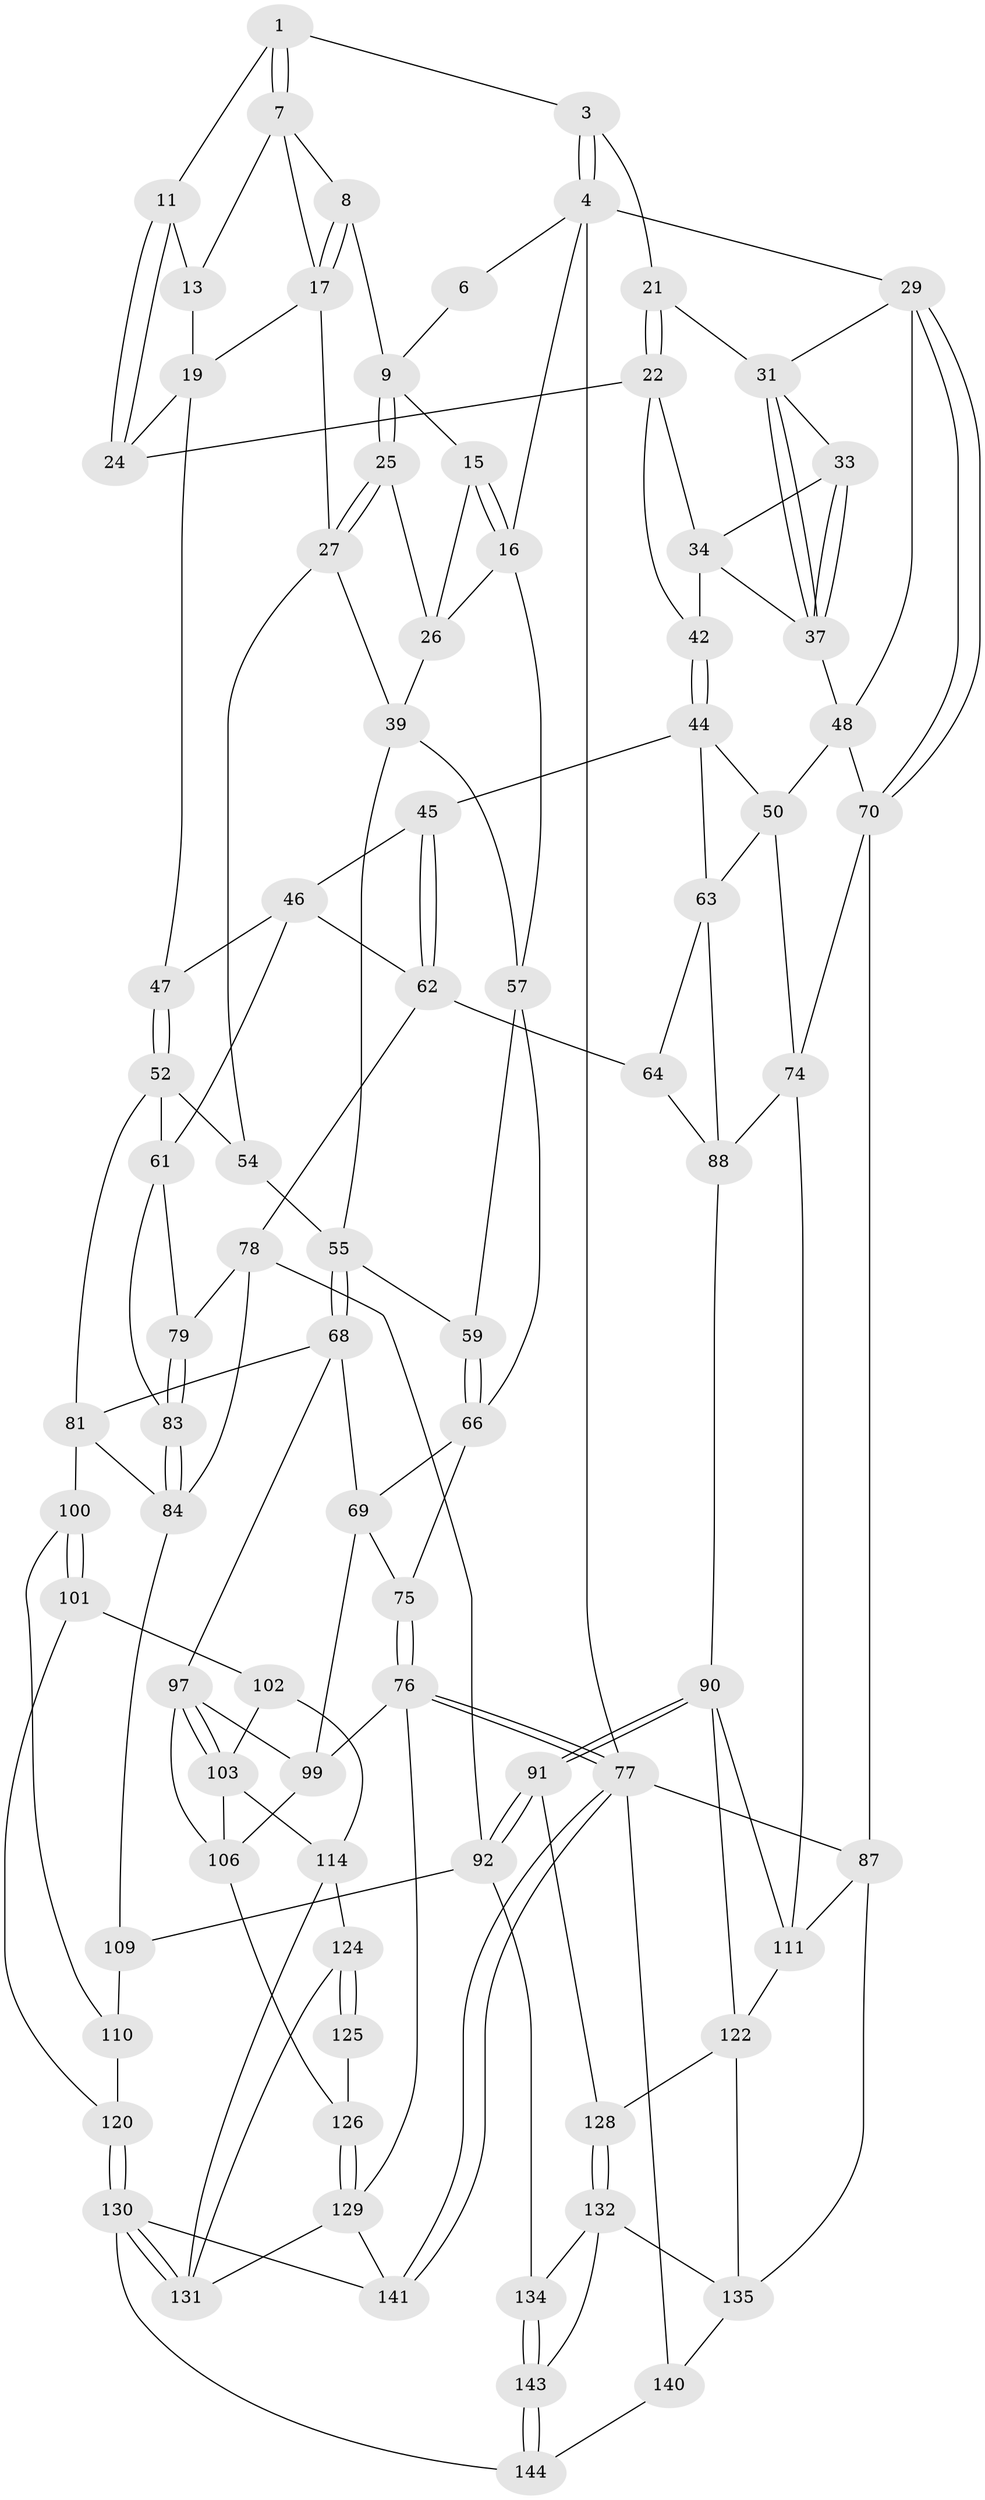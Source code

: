 // original degree distribution, {3: 0.0136986301369863, 4: 0.22602739726027396, 5: 0.547945205479452, 6: 0.21232876712328766}
// Generated by graph-tools (version 1.1) at 2025/42/03/06/25 10:42:33]
// undirected, 86 vertices, 186 edges
graph export_dot {
graph [start="1"]
  node [color=gray90,style=filled];
  1 [pos="+0.3450395786396778+0",super="+2"];
  3 [pos="+0.9081755151933982+0"];
  4 [pos="+1+0",super="+5"];
  6 [pos="+0.15934184741402627+0"];
  7 [pos="+0.33888209501897+0",super="+14"];
  8 [pos="+0.276735479405824+0.06764849137528275"];
  9 [pos="+0.25157629718584024+0.077554824238101",super="+10"];
  11 [pos="+0.5212881850649183+0.018855381975458746",super="+12"];
  13 [pos="+0.38007331021381613+0.07037633712522401",super="+18"];
  15 [pos="+0.13880013701238172+0.10387613231913939"];
  16 [pos="+0+0.053846230467555906",super="+36"];
  17 [pos="+0.32429497090515713+0.09824778107020395",super="+20"];
  19 [pos="+0.4208352441961442+0.22766154504641833",super="+28"];
  21 [pos="+0.7584111703100659+0.014563855174687028"];
  22 [pos="+0.7069169696410664+0.09964668987164102",super="+23"];
  24 [pos="+0.5909171700731071+0.11051568593158247"];
  25 [pos="+0.21646093027155805+0.13319930648976705"];
  26 [pos="+0.15085435239908718+0.11950513825827029",super="+35"];
  27 [pos="+0.2918441284002668+0.22642755623946073",super="+38"];
  29 [pos="+1+0",super="+30"];
  31 [pos="+0.8812212527249128+0.16370515539045283",super="+32"];
  33 [pos="+0.8017805878073427+0.16777235714562475"];
  34 [pos="+0.7653772193661541+0.15730989432110445",super="+41"];
  37 [pos="+0.8206857089200631+0.2801949062915859",super="+43"];
  39 [pos="+0.1405227689544145+0.2869059227960963",super="+40"];
  42 [pos="+0.6721052414011519+0.2199660619212722"];
  44 [pos="+0.6564047973325455+0.2651031939213433",super="+51"];
  45 [pos="+0.559270848010019+0.3103484546880223"];
  46 [pos="+0.5419623925756066+0.3041836688187296",super="+60"];
  47 [pos="+0.47367767380126924+0.2683388429152952"];
  48 [pos="+0.8284539676505686+0.34422616205859163",super="+49"];
  50 [pos="+0.8243552353274278+0.3556254139872854",super="+71"];
  52 [pos="+0.38959809498043274+0.425170011783639",super="+53"];
  54 [pos="+0.28866964497723024+0.4107538312582893"];
  55 [pos="+0.22864249942721107+0.43538560451806013",super="+56"];
  57 [pos="+0.10070542087692877+0.33338702882194393",super="+58"];
  59 [pos="+0.10151572076908053+0.39507734739571737"];
  61 [pos="+0.47899527796600594+0.4694249116918755",super="+80"];
  62 [pos="+0.6144530519277738+0.41747913401434084",super="+65"];
  63 [pos="+0.680973985904905+0.4669491995069787",super="+72"];
  64 [pos="+0.6646771743782809+0.47535321736734776"];
  66 [pos="+0.08166810890466009+0.4436384866725163",super="+67"];
  68 [pos="+0.18099290235921386+0.5054538466505903",super="+82"];
  69 [pos="+0.1310615004083375+0.5253945605818285",super="+96"];
  70 [pos="+1+0.3845864518158183",super="+73"];
  74 [pos="+1+0.518929643504373",super="+95"];
  75 [pos="+0+0.6391119487438157"];
  76 [pos="+0+0.7140650310060509",super="+105"];
  77 [pos="+0+1",super="+86"];
  78 [pos="+0.6357957976442921+0.48607604006689636",super="+93"];
  79 [pos="+0.5938578119617202+0.48806484423995344"];
  81 [pos="+0.3514325152954342+0.4899653974002825",super="+85"];
  83 [pos="+0.4717247782106346+0.5729831205467775"];
  84 [pos="+0.46662136560658+0.5864826007209993",super="+94"];
  87 [pos="+1+0.7175247248639488",super="+117"];
  88 [pos="+0.8471612342804954+0.5580546232289071",super="+89"];
  90 [pos="+0.7482448895498032+0.6460626687729705",super="+112"];
  91 [pos="+0.7031338653061954+0.6949176504613231"];
  92 [pos="+0.6834668904355168+0.7103922426610019",super="+115"];
  97 [pos="+0.2907512833433687+0.5924721137553665",super="+98"];
  99 [pos="+0.13972947911645883+0.5855802007638993",super="+104"];
  100 [pos="+0.4352676118943183+0.6186849189085599"];
  101 [pos="+0.4106052574848909+0.6419412210745237",super="+121"];
  102 [pos="+0.3221730943180009+0.6164572542588366",super="+113"];
  103 [pos="+0.2912950500288389+0.5940805802523037",super="+108"];
  106 [pos="+0.21322288377278295+0.6753558373283244",super="+107"];
  109 [pos="+0.5507848316027959+0.6408502505881164",super="+116"];
  110 [pos="+0.49767279393394903+0.6805399463125468",super="+119"];
  111 [pos="+0.9026577248251129+0.6215977042183944",super="+118"];
  114 [pos="+0.28342245055311394+0.7723506569361642",super="+123"];
  120 [pos="+0.47280734369166744+0.8627182778222825"];
  122 [pos="+0.8602472707150375+0.7361892080653708",super="+127"];
  124 [pos="+0.24723277687908068+0.7827099632484215",super="+137"];
  125 [pos="+0.11686632339894831+0.7327250618253995"];
  126 [pos="+0.11367384404350893+0.7292757975600508"];
  128 [pos="+0.8230868431200716+0.7541310669458634"];
  129 [pos="+0+0.7315231313699013",super="+139"];
  130 [pos="+0.3839623117089423+0.9601793557409589",super="+142"];
  131 [pos="+0.33571115970921855+0.8925081061113465",super="+138"];
  132 [pos="+0.7238273106311738+0.850076468971282",super="+133"];
  134 [pos="+0.6722355896605416+0.8272301441619835"];
  135 [pos="+0.9008852906312723+0.7912056686494253",super="+136"];
  140 [pos="+1+1"];
  141 [pos="+0+1"];
  143 [pos="+0.6208193654348525+0.97899761935957",super="+146"];
  144 [pos="+0.45330374159876746+1",super="+145"];
  1 -- 7;
  1 -- 7;
  1 -- 3;
  1 -- 11;
  3 -- 4;
  3 -- 4;
  3 -- 21;
  4 -- 29;
  4 -- 77 [weight=2];
  4 -- 16;
  4 -- 6;
  6 -- 9;
  7 -- 8;
  7 -- 17;
  7 -- 13;
  8 -- 9;
  8 -- 17;
  8 -- 17;
  9 -- 25;
  9 -- 25;
  9 -- 15;
  11 -- 24;
  11 -- 24;
  11 -- 13 [weight=2];
  13 -- 19;
  15 -- 16;
  15 -- 16;
  15 -- 26;
  16 -- 57;
  16 -- 26;
  17 -- 27;
  17 -- 19;
  19 -- 24;
  19 -- 47;
  21 -- 22;
  21 -- 22;
  21 -- 31;
  22 -- 34;
  22 -- 24;
  22 -- 42;
  25 -- 26;
  25 -- 27;
  25 -- 27;
  26 -- 39;
  27 -- 54;
  27 -- 39;
  29 -- 70;
  29 -- 70;
  29 -- 48;
  29 -- 31;
  31 -- 37;
  31 -- 37;
  31 -- 33;
  33 -- 34;
  33 -- 37;
  33 -- 37;
  34 -- 42;
  34 -- 37;
  37 -- 48;
  39 -- 55;
  39 -- 57;
  42 -- 44;
  42 -- 44;
  44 -- 45;
  44 -- 50;
  44 -- 63;
  45 -- 46;
  45 -- 62;
  45 -- 62;
  46 -- 47;
  46 -- 62;
  46 -- 61;
  47 -- 52;
  47 -- 52;
  48 -- 50;
  48 -- 70;
  50 -- 74;
  50 -- 63;
  52 -- 61;
  52 -- 81;
  52 -- 54;
  54 -- 55;
  55 -- 68;
  55 -- 68;
  55 -- 59;
  57 -- 59;
  57 -- 66;
  59 -- 66;
  59 -- 66;
  61 -- 83;
  61 -- 79;
  62 -- 64;
  62 -- 78;
  63 -- 64;
  63 -- 88;
  64 -- 88;
  66 -- 69;
  66 -- 75;
  68 -- 69;
  68 -- 81;
  68 -- 97;
  69 -- 99;
  69 -- 75;
  70 -- 74;
  70 -- 87;
  74 -- 88;
  74 -- 111;
  75 -- 76;
  75 -- 76;
  76 -- 77;
  76 -- 77;
  76 -- 129;
  76 -- 99;
  77 -- 141;
  77 -- 141;
  77 -- 140;
  77 -- 87;
  78 -- 79;
  78 -- 92;
  78 -- 84;
  79 -- 83;
  79 -- 83;
  81 -- 100;
  81 -- 84;
  83 -- 84;
  83 -- 84;
  84 -- 109;
  87 -- 135;
  87 -- 111;
  88 -- 90;
  90 -- 91;
  90 -- 91;
  90 -- 122;
  90 -- 111;
  91 -- 92;
  91 -- 92;
  91 -- 128;
  92 -- 134;
  92 -- 109;
  97 -- 103;
  97 -- 103;
  97 -- 106;
  97 -- 99;
  99 -- 106;
  100 -- 101;
  100 -- 101;
  100 -- 110;
  101 -- 102 [weight=2];
  101 -- 120;
  102 -- 103;
  102 -- 114;
  103 -- 106;
  103 -- 114;
  106 -- 126;
  109 -- 110 [weight=2];
  110 -- 120;
  111 -- 122;
  114 -- 131;
  114 -- 124;
  120 -- 130;
  120 -- 130;
  122 -- 128;
  122 -- 135;
  124 -- 125 [weight=2];
  124 -- 125;
  124 -- 131;
  125 -- 126;
  126 -- 129;
  126 -- 129;
  128 -- 132;
  128 -- 132;
  129 -- 141;
  129 -- 131;
  130 -- 131;
  130 -- 131;
  130 -- 144;
  130 -- 141;
  132 -- 134;
  132 -- 143;
  132 -- 135;
  134 -- 143;
  134 -- 143;
  135 -- 140;
  140 -- 144;
  143 -- 144 [weight=2];
  143 -- 144;
}
